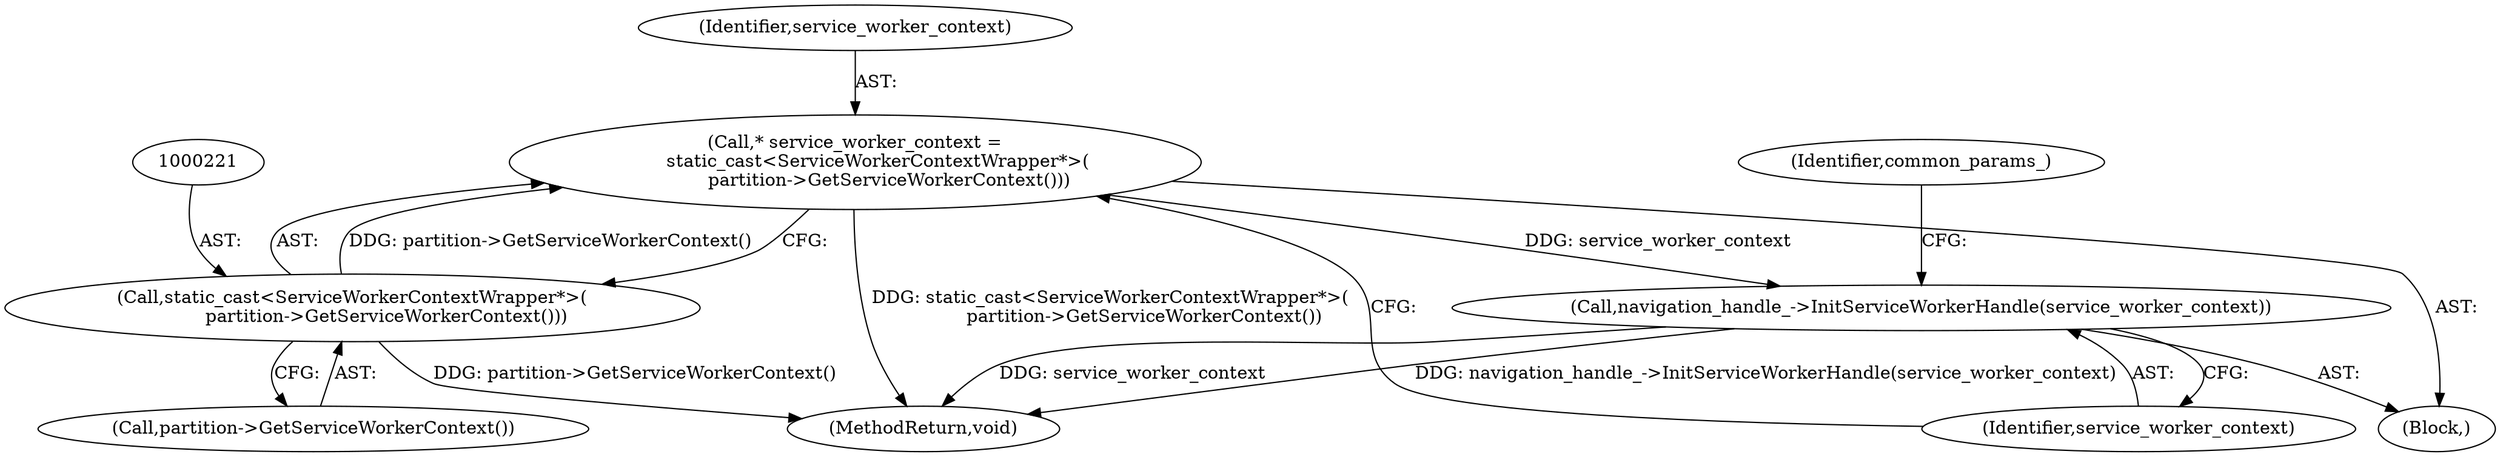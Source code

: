 digraph "0_Chrome_07fbae50670ea44e35e1d554db1bbece7fe3711f@pointer" {
"1000218" [label="(Call,* service_worker_context =\n        static_cast<ServiceWorkerContextWrapper*>(\n            partition->GetServiceWorkerContext()))"];
"1000220" [label="(Call,static_cast<ServiceWorkerContextWrapper*>(\n            partition->GetServiceWorkerContext()))"];
"1000223" [label="(Call,navigation_handle_->InitServiceWorkerHandle(service_worker_context))"];
"1000218" [label="(Call,* service_worker_context =\n        static_cast<ServiceWorkerContextWrapper*>(\n            partition->GetServiceWorkerContext()))"];
"1000224" [label="(Identifier,service_worker_context)"];
"1000228" [label="(Identifier,common_params_)"];
"1000220" [label="(Call,static_cast<ServiceWorkerContextWrapper*>(\n            partition->GetServiceWorkerContext()))"];
"1000375" [label="(MethodReturn,void)"];
"1000216" [label="(Block,)"];
"1000223" [label="(Call,navigation_handle_->InitServiceWorkerHandle(service_worker_context))"];
"1000219" [label="(Identifier,service_worker_context)"];
"1000222" [label="(Call,partition->GetServiceWorkerContext())"];
"1000218" -> "1000216"  [label="AST: "];
"1000218" -> "1000220"  [label="CFG: "];
"1000219" -> "1000218"  [label="AST: "];
"1000220" -> "1000218"  [label="AST: "];
"1000224" -> "1000218"  [label="CFG: "];
"1000218" -> "1000375"  [label="DDG: static_cast<ServiceWorkerContextWrapper*>(\n            partition->GetServiceWorkerContext())"];
"1000220" -> "1000218"  [label="DDG: partition->GetServiceWorkerContext()"];
"1000218" -> "1000223"  [label="DDG: service_worker_context"];
"1000220" -> "1000222"  [label="CFG: "];
"1000221" -> "1000220"  [label="AST: "];
"1000222" -> "1000220"  [label="AST: "];
"1000220" -> "1000375"  [label="DDG: partition->GetServiceWorkerContext()"];
"1000223" -> "1000216"  [label="AST: "];
"1000223" -> "1000224"  [label="CFG: "];
"1000224" -> "1000223"  [label="AST: "];
"1000228" -> "1000223"  [label="CFG: "];
"1000223" -> "1000375"  [label="DDG: navigation_handle_->InitServiceWorkerHandle(service_worker_context)"];
"1000223" -> "1000375"  [label="DDG: service_worker_context"];
}
